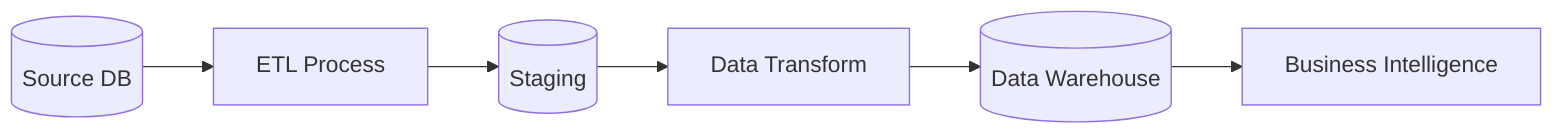flowchart LR
    Source[(Source DB)] --> ETL[ETL Process]
    ETL --> Stage[(Staging)]
    Stage --> Transform[Data Transform]
    Transform --> Warehouse[(Data Warehouse)]
    Warehouse --> BI[Business Intelligence]